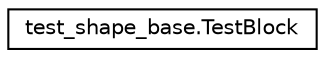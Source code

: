 digraph "Graphical Class Hierarchy"
{
 // LATEX_PDF_SIZE
  edge [fontname="Helvetica",fontsize="10",labelfontname="Helvetica",labelfontsize="10"];
  node [fontname="Helvetica",fontsize="10",shape=record];
  rankdir="LR";
  Node0 [label="test_shape_base.TestBlock",height=0.2,width=0.4,color="black", fillcolor="white", style="filled",URL="$classtest__shape__base_1_1TestBlock.html",tooltip=" "];
}
